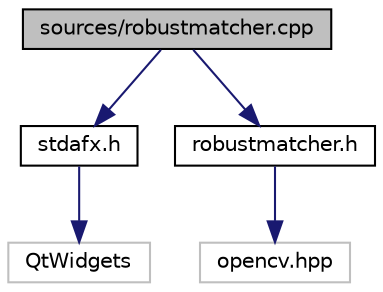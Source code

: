 digraph "sources/robustmatcher.cpp"
{
  edge [fontname="Helvetica",fontsize="10",labelfontname="Helvetica",labelfontsize="10"];
  node [fontname="Helvetica",fontsize="10",shape=record];
  Node0 [label="sources/robustmatcher.cpp",height=0.2,width=0.4,color="black", fillcolor="grey75", style="filled", fontcolor="black"];
  Node0 -> Node1 [color="midnightblue",fontsize="10",style="solid"];
  Node1 [label="stdafx.h",height=0.2,width=0.4,color="black", fillcolor="white", style="filled",URL="$stdafx_8h.html"];
  Node1 -> Node2 [color="midnightblue",fontsize="10",style="solid"];
  Node2 [label="QtWidgets",height=0.2,width=0.4,color="grey75", fillcolor="white", style="filled"];
  Node0 -> Node3 [color="midnightblue",fontsize="10",style="solid"];
  Node3 [label="robustmatcher.h",height=0.2,width=0.4,color="black", fillcolor="white", style="filled",URL="$robustmatcher_8h.html"];
  Node3 -> Node4 [color="midnightblue",fontsize="10",style="solid"];
  Node4 [label="opencv.hpp",height=0.2,width=0.4,color="grey75", fillcolor="white", style="filled"];
}
